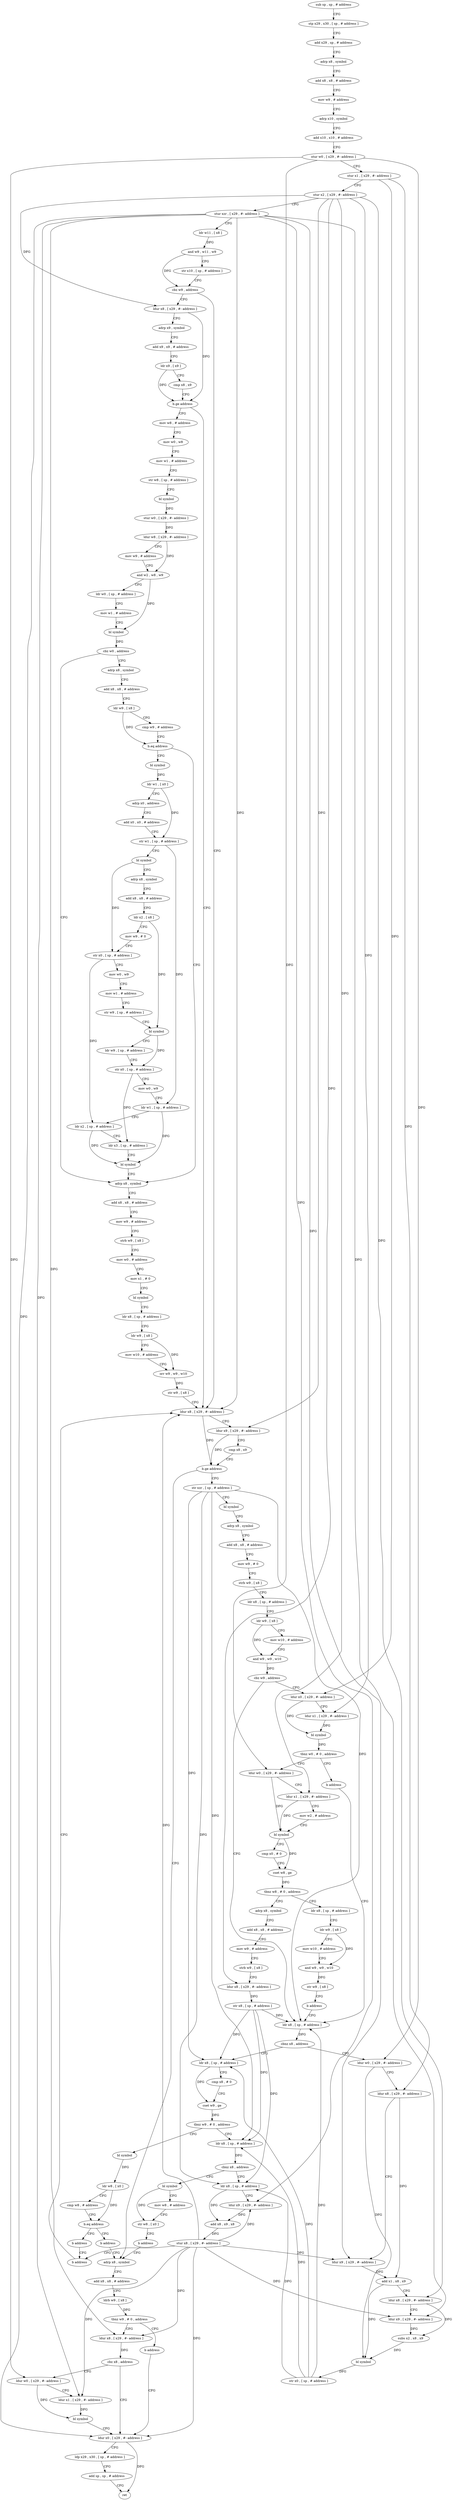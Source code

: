 digraph "func" {
"4245352" [label = "sub sp , sp , # address" ]
"4245356" [label = "stp x29 , x30 , [ sp , # address ]" ]
"4245360" [label = "add x29 , sp , # address" ]
"4245364" [label = "adrp x8 , symbol" ]
"4245368" [label = "add x8 , x8 , # address" ]
"4245372" [label = "mov w9 , # address" ]
"4245376" [label = "adrp x10 , symbol" ]
"4245380" [label = "add x10 , x10 , # address" ]
"4245384" [label = "stur w0 , [ x29 , #- address ]" ]
"4245388" [label = "stur x1 , [ x29 , #- address ]" ]
"4245392" [label = "stur x2 , [ x29 , #- address ]" ]
"4245396" [label = "stur xzr , [ x29 , #- address ]" ]
"4245400" [label = "ldr w11 , [ x8 ]" ]
"4245404" [label = "and w9 , w11 , w9" ]
"4245408" [label = "str x10 , [ sp , # address ]" ]
"4245412" [label = "cbz w9 , address" ]
"4245648" [label = "ldur x8 , [ x29 , #- address ]" ]
"4245416" [label = "ldur x8 , [ x29 , #- address ]" ]
"4245652" [label = "ldur x9 , [ x29 , #- address ]" ]
"4245656" [label = "cmp x8 , x9" ]
"4245660" [label = "b.ge address" ]
"4245932" [label = "adrp x8 , symbol" ]
"4245664" [label = "str xzr , [ sp , # address ]" ]
"4245420" [label = "adrp x9 , symbol" ]
"4245424" [label = "add x9 , x9 , # address" ]
"4245428" [label = "ldr x9 , [ x9 ]" ]
"4245432" [label = "cmp x8 , x9" ]
"4245436" [label = "b.ge address" ]
"4245440" [label = "mov w8 , # address" ]
"4245936" [label = "add x8 , x8 , # address" ]
"4245940" [label = "ldrb w9 , [ x8 ]" ]
"4245944" [label = "tbnz w9 , # 0 , address" ]
"4245952" [label = "ldur x8 , [ x29 , #- address ]" ]
"4245948" [label = "b address" ]
"4245668" [label = "bl symbol" ]
"4245672" [label = "adrp x8 , symbol" ]
"4245676" [label = "add x8 , x8 , # address" ]
"4245680" [label = "mov w9 , # 0" ]
"4245684" [label = "strb w9 , [ x8 ]" ]
"4245688" [label = "ldr x8 , [ sp , # address ]" ]
"4245692" [label = "ldr w9 , [ x8 ]" ]
"4245696" [label = "mov w10 , # address" ]
"4245700" [label = "and w9 , w9 , w10" ]
"4245704" [label = "cbz w9 , address" ]
"4245804" [label = "ldr x8 , [ sp , # address ]" ]
"4245708" [label = "ldur x0 , [ x29 , #- address ]" ]
"4245444" [label = "mov w0 , w8" ]
"4245448" [label = "mov w1 , # address" ]
"4245452" [label = "str w8 , [ sp , # address ]" ]
"4245456" [label = "bl symbol" ]
"4245460" [label = "stur w0 , [ x29 , #- address ]" ]
"4245464" [label = "ldur w8 , [ x29 , #- address ]" ]
"4245468" [label = "mov w9 , # address" ]
"4245472" [label = "and w2 , w8 , w9" ]
"4245476" [label = "ldr w0 , [ sp , # address ]" ]
"4245480" [label = "mov w1 , # address" ]
"4245484" [label = "bl symbol" ]
"4245488" [label = "cbz w0 , address" ]
"4245600" [label = "adrp x8 , symbol" ]
"4245492" [label = "adrp x8 , symbol" ]
"4245956" [label = "cbz x8 , address" ]
"4245972" [label = "ldur x0 , [ x29 , #- address ]" ]
"4245960" [label = "ldur w0 , [ x29 , #- address ]" ]
"4245808" [label = "cbnz x8 , address" ]
"4245848" [label = "ldr x8 , [ sp , # address ]" ]
"4245812" [label = "ldur w0 , [ x29 , #- address ]" ]
"4245712" [label = "ldur x1 , [ x29 , #- address ]" ]
"4245716" [label = "bl symbol" ]
"4245720" [label = "tbnz w0 , # 0 , address" ]
"4245728" [label = "ldur w0 , [ x29 , #- address ]" ]
"4245724" [label = "b address" ]
"4245604" [label = "add x8 , x8 , # address" ]
"4245608" [label = "mov w9 , # address" ]
"4245612" [label = "strb w9 , [ x8 ]" ]
"4245616" [label = "mov w0 , # address" ]
"4245620" [label = "mov x1 , # 0" ]
"4245624" [label = "bl symbol" ]
"4245628" [label = "ldr x8 , [ sp , # address ]" ]
"4245632" [label = "ldr w9 , [ x8 ]" ]
"4245636" [label = "mov w10 , # address" ]
"4245640" [label = "orr w9 , w9 , w10" ]
"4245644" [label = "str w9 , [ x8 ]" ]
"4245496" [label = "add x8 , x8 , # address" ]
"4245500" [label = "ldr w9 , [ x8 ]" ]
"4245504" [label = "cmp w9 , # address" ]
"4245508" [label = "b.eq address" ]
"4245512" [label = "bl symbol" ]
"4245976" [label = "ldp x29 , x30 , [ sp , # address ]" ]
"4245980" [label = "add sp , sp , # address" ]
"4245984" [label = "ret" ]
"4245964" [label = "ldur x1 , [ x29 , #- address ]" ]
"4245968" [label = "bl symbol" ]
"4245852" [label = "cmp x8 , # 0" ]
"4245856" [label = "cset w9 , ge" ]
"4245860" [label = "tbnz w9 , # 0 , address" ]
"4245888" [label = "ldr x8 , [ sp , # address ]" ]
"4245864" [label = "bl symbol" ]
"4245816" [label = "ldur x8 , [ x29 , #- address ]" ]
"4245820" [label = "ldur x9 , [ x29 , #- address ]" ]
"4245824" [label = "add x1 , x8 , x9" ]
"4245828" [label = "ldur x8 , [ x29 , #- address ]" ]
"4245832" [label = "ldur x9 , [ x29 , #- address ]" ]
"4245836" [label = "subs x2 , x8 , x9" ]
"4245840" [label = "bl symbol" ]
"4245844" [label = "str x0 , [ sp , # address ]" ]
"4245732" [label = "ldur x1 , [ x29 , #- address ]" ]
"4245736" [label = "mov w2 , # address" ]
"4245740" [label = "bl symbol" ]
"4245744" [label = "cmp x0 , # 0" ]
"4245748" [label = "cset w8 , ge" ]
"4245752" [label = "tbnz w8 , # 0 , address" ]
"4245780" [label = "adrp x8 , symbol" ]
"4245756" [label = "ldr x8 , [ sp , # address ]" ]
"4245516" [label = "ldr w1 , [ x0 ]" ]
"4245520" [label = "adrp x0 , address" ]
"4245524" [label = "add x0 , x0 , # address" ]
"4245528" [label = "str w1 , [ sp , # address ]" ]
"4245532" [label = "bl symbol" ]
"4245536" [label = "adrp x8 , symbol" ]
"4245540" [label = "add x8 , x8 , # address" ]
"4245544" [label = "ldr x2 , [ x8 ]" ]
"4245548" [label = "mov w9 , # 0" ]
"4245552" [label = "str x0 , [ sp , # address ]" ]
"4245556" [label = "mov w0 , w9" ]
"4245560" [label = "mov w1 , # address" ]
"4245564" [label = "str w9 , [ sp , # address ]" ]
"4245568" [label = "bl symbol" ]
"4245572" [label = "ldr w9 , [ sp , # address ]" ]
"4245576" [label = "str x0 , [ sp , # address ]" ]
"4245580" [label = "mov w0 , w9" ]
"4245584" [label = "ldr w1 , [ sp , # address ]" ]
"4245588" [label = "ldr x2 , [ sp , # address ]" ]
"4245592" [label = "ldr x3 , [ sp , # address ]" ]
"4245596" [label = "bl symbol" ]
"4245892" [label = "cbnz x8 , address" ]
"4245912" [label = "ldr x8 , [ sp , # address ]" ]
"4245896" [label = "bl symbol" ]
"4245868" [label = "ldr w8 , [ x0 ]" ]
"4245872" [label = "cmp w8 , # address" ]
"4245876" [label = "b.eq address" ]
"4245884" [label = "b address" ]
"4245880" [label = "b address" ]
"4245784" [label = "add x8 , x8 , # address" ]
"4245788" [label = "mov w9 , # address" ]
"4245792" [label = "strb w9 , [ x8 ]" ]
"4245796" [label = "ldur x8 , [ x29 , #- address ]" ]
"4245800" [label = "str x8 , [ sp , # address ]" ]
"4245760" [label = "ldr w9 , [ x8 ]" ]
"4245764" [label = "mov w10 , # address" ]
"4245768" [label = "and w9 , w9 , w10" ]
"4245772" [label = "str w9 , [ x8 ]" ]
"4245776" [label = "b address" ]
"4245916" [label = "ldur x9 , [ x29 , #- address ]" ]
"4245920" [label = "add x8 , x9 , x8" ]
"4245924" [label = "stur x8 , [ x29 , #- address ]" ]
"4245928" [label = "b address" ]
"4245900" [label = "mov w8 , # address" ]
"4245904" [label = "str w8 , [ x0 ]" ]
"4245908" [label = "b address" ]
"4245352" -> "4245356" [ label = "CFG" ]
"4245356" -> "4245360" [ label = "CFG" ]
"4245360" -> "4245364" [ label = "CFG" ]
"4245364" -> "4245368" [ label = "CFG" ]
"4245368" -> "4245372" [ label = "CFG" ]
"4245372" -> "4245376" [ label = "CFG" ]
"4245376" -> "4245380" [ label = "CFG" ]
"4245380" -> "4245384" [ label = "CFG" ]
"4245384" -> "4245388" [ label = "CFG" ]
"4245384" -> "4245960" [ label = "DFG" ]
"4245384" -> "4245812" [ label = "DFG" ]
"4245384" -> "4245728" [ label = "DFG" ]
"4245388" -> "4245392" [ label = "CFG" ]
"4245388" -> "4245708" [ label = "DFG" ]
"4245388" -> "4245816" [ label = "DFG" ]
"4245392" -> "4245396" [ label = "CFG" ]
"4245392" -> "4245652" [ label = "DFG" ]
"4245392" -> "4245416" [ label = "DFG" ]
"4245392" -> "4245712" [ label = "DFG" ]
"4245392" -> "4245828" [ label = "DFG" ]
"4245392" -> "4245732" [ label = "DFG" ]
"4245392" -> "4245796" [ label = "DFG" ]
"4245396" -> "4245400" [ label = "CFG" ]
"4245396" -> "4245648" [ label = "DFG" ]
"4245396" -> "4245952" [ label = "DFG" ]
"4245396" -> "4245972" [ label = "DFG" ]
"4245396" -> "4245964" [ label = "DFG" ]
"4245396" -> "4245820" [ label = "DFG" ]
"4245396" -> "4245832" [ label = "DFG" ]
"4245396" -> "4245916" [ label = "DFG" ]
"4245400" -> "4245404" [ label = "DFG" ]
"4245404" -> "4245408" [ label = "CFG" ]
"4245404" -> "4245412" [ label = "DFG" ]
"4245408" -> "4245412" [ label = "CFG" ]
"4245412" -> "4245648" [ label = "CFG" ]
"4245412" -> "4245416" [ label = "CFG" ]
"4245648" -> "4245652" [ label = "CFG" ]
"4245648" -> "4245660" [ label = "DFG" ]
"4245416" -> "4245420" [ label = "CFG" ]
"4245416" -> "4245436" [ label = "DFG" ]
"4245652" -> "4245656" [ label = "CFG" ]
"4245652" -> "4245660" [ label = "DFG" ]
"4245656" -> "4245660" [ label = "CFG" ]
"4245660" -> "4245932" [ label = "CFG" ]
"4245660" -> "4245664" [ label = "CFG" ]
"4245932" -> "4245936" [ label = "CFG" ]
"4245664" -> "4245668" [ label = "CFG" ]
"4245664" -> "4245804" [ label = "DFG" ]
"4245664" -> "4245848" [ label = "DFG" ]
"4245664" -> "4245888" [ label = "DFG" ]
"4245664" -> "4245912" [ label = "DFG" ]
"4245420" -> "4245424" [ label = "CFG" ]
"4245424" -> "4245428" [ label = "CFG" ]
"4245428" -> "4245432" [ label = "CFG" ]
"4245428" -> "4245436" [ label = "DFG" ]
"4245432" -> "4245436" [ label = "CFG" ]
"4245436" -> "4245648" [ label = "CFG" ]
"4245436" -> "4245440" [ label = "CFG" ]
"4245440" -> "4245444" [ label = "CFG" ]
"4245936" -> "4245940" [ label = "CFG" ]
"4245940" -> "4245944" [ label = "DFG" ]
"4245944" -> "4245952" [ label = "CFG" ]
"4245944" -> "4245948" [ label = "CFG" ]
"4245952" -> "4245956" [ label = "DFG" ]
"4245948" -> "4245972" [ label = "CFG" ]
"4245668" -> "4245672" [ label = "CFG" ]
"4245672" -> "4245676" [ label = "CFG" ]
"4245676" -> "4245680" [ label = "CFG" ]
"4245680" -> "4245684" [ label = "CFG" ]
"4245684" -> "4245688" [ label = "CFG" ]
"4245688" -> "4245692" [ label = "CFG" ]
"4245692" -> "4245696" [ label = "CFG" ]
"4245692" -> "4245700" [ label = "DFG" ]
"4245696" -> "4245700" [ label = "CFG" ]
"4245700" -> "4245704" [ label = "DFG" ]
"4245704" -> "4245804" [ label = "CFG" ]
"4245704" -> "4245708" [ label = "CFG" ]
"4245804" -> "4245808" [ label = "DFG" ]
"4245708" -> "4245712" [ label = "CFG" ]
"4245708" -> "4245716" [ label = "DFG" ]
"4245444" -> "4245448" [ label = "CFG" ]
"4245448" -> "4245452" [ label = "CFG" ]
"4245452" -> "4245456" [ label = "CFG" ]
"4245456" -> "4245460" [ label = "DFG" ]
"4245460" -> "4245464" [ label = "DFG" ]
"4245464" -> "4245468" [ label = "CFG" ]
"4245464" -> "4245472" [ label = "DFG" ]
"4245468" -> "4245472" [ label = "CFG" ]
"4245472" -> "4245476" [ label = "CFG" ]
"4245472" -> "4245484" [ label = "DFG" ]
"4245476" -> "4245480" [ label = "CFG" ]
"4245480" -> "4245484" [ label = "CFG" ]
"4245484" -> "4245488" [ label = "DFG" ]
"4245488" -> "4245600" [ label = "CFG" ]
"4245488" -> "4245492" [ label = "CFG" ]
"4245600" -> "4245604" [ label = "CFG" ]
"4245492" -> "4245496" [ label = "CFG" ]
"4245956" -> "4245972" [ label = "CFG" ]
"4245956" -> "4245960" [ label = "CFG" ]
"4245972" -> "4245976" [ label = "CFG" ]
"4245972" -> "4245984" [ label = "DFG" ]
"4245960" -> "4245964" [ label = "CFG" ]
"4245960" -> "4245968" [ label = "DFG" ]
"4245808" -> "4245848" [ label = "CFG" ]
"4245808" -> "4245812" [ label = "CFG" ]
"4245848" -> "4245852" [ label = "CFG" ]
"4245848" -> "4245856" [ label = "DFG" ]
"4245812" -> "4245816" [ label = "CFG" ]
"4245812" -> "4245840" [ label = "DFG" ]
"4245712" -> "4245716" [ label = "DFG" ]
"4245716" -> "4245720" [ label = "DFG" ]
"4245720" -> "4245728" [ label = "CFG" ]
"4245720" -> "4245724" [ label = "CFG" ]
"4245728" -> "4245732" [ label = "CFG" ]
"4245728" -> "4245740" [ label = "DFG" ]
"4245724" -> "4245804" [ label = "CFG" ]
"4245604" -> "4245608" [ label = "CFG" ]
"4245608" -> "4245612" [ label = "CFG" ]
"4245612" -> "4245616" [ label = "CFG" ]
"4245616" -> "4245620" [ label = "CFG" ]
"4245620" -> "4245624" [ label = "CFG" ]
"4245624" -> "4245628" [ label = "CFG" ]
"4245628" -> "4245632" [ label = "CFG" ]
"4245632" -> "4245636" [ label = "CFG" ]
"4245632" -> "4245640" [ label = "DFG" ]
"4245636" -> "4245640" [ label = "CFG" ]
"4245640" -> "4245644" [ label = "DFG" ]
"4245644" -> "4245648" [ label = "CFG" ]
"4245496" -> "4245500" [ label = "CFG" ]
"4245500" -> "4245504" [ label = "CFG" ]
"4245500" -> "4245508" [ label = "DFG" ]
"4245504" -> "4245508" [ label = "CFG" ]
"4245508" -> "4245600" [ label = "CFG" ]
"4245508" -> "4245512" [ label = "CFG" ]
"4245512" -> "4245516" [ label = "DFG" ]
"4245976" -> "4245980" [ label = "CFG" ]
"4245980" -> "4245984" [ label = "CFG" ]
"4245964" -> "4245968" [ label = "DFG" ]
"4245968" -> "4245972" [ label = "CFG" ]
"4245852" -> "4245856" [ label = "CFG" ]
"4245856" -> "4245860" [ label = "DFG" ]
"4245860" -> "4245888" [ label = "CFG" ]
"4245860" -> "4245864" [ label = "CFG" ]
"4245888" -> "4245892" [ label = "DFG" ]
"4245864" -> "4245868" [ label = "DFG" ]
"4245816" -> "4245820" [ label = "CFG" ]
"4245816" -> "4245824" [ label = "DFG" ]
"4245820" -> "4245824" [ label = "DFG" ]
"4245824" -> "4245828" [ label = "CFG" ]
"4245824" -> "4245840" [ label = "DFG" ]
"4245828" -> "4245832" [ label = "CFG" ]
"4245828" -> "4245836" [ label = "DFG" ]
"4245832" -> "4245836" [ label = "DFG" ]
"4245836" -> "4245840" [ label = "DFG" ]
"4245840" -> "4245844" [ label = "DFG" ]
"4245844" -> "4245848" [ label = "DFG" ]
"4245844" -> "4245804" [ label = "DFG" ]
"4245844" -> "4245888" [ label = "DFG" ]
"4245844" -> "4245912" [ label = "DFG" ]
"4245732" -> "4245736" [ label = "CFG" ]
"4245732" -> "4245740" [ label = "DFG" ]
"4245736" -> "4245740" [ label = "CFG" ]
"4245740" -> "4245744" [ label = "CFG" ]
"4245740" -> "4245748" [ label = "DFG" ]
"4245744" -> "4245748" [ label = "CFG" ]
"4245748" -> "4245752" [ label = "DFG" ]
"4245752" -> "4245780" [ label = "CFG" ]
"4245752" -> "4245756" [ label = "CFG" ]
"4245780" -> "4245784" [ label = "CFG" ]
"4245756" -> "4245760" [ label = "CFG" ]
"4245516" -> "4245520" [ label = "CFG" ]
"4245516" -> "4245528" [ label = "DFG" ]
"4245520" -> "4245524" [ label = "CFG" ]
"4245524" -> "4245528" [ label = "CFG" ]
"4245528" -> "4245532" [ label = "CFG" ]
"4245528" -> "4245584" [ label = "DFG" ]
"4245532" -> "4245536" [ label = "CFG" ]
"4245532" -> "4245552" [ label = "DFG" ]
"4245536" -> "4245540" [ label = "CFG" ]
"4245540" -> "4245544" [ label = "CFG" ]
"4245544" -> "4245548" [ label = "CFG" ]
"4245544" -> "4245568" [ label = "DFG" ]
"4245548" -> "4245552" [ label = "CFG" ]
"4245552" -> "4245556" [ label = "CFG" ]
"4245552" -> "4245588" [ label = "DFG" ]
"4245556" -> "4245560" [ label = "CFG" ]
"4245560" -> "4245564" [ label = "CFG" ]
"4245564" -> "4245568" [ label = "CFG" ]
"4245568" -> "4245572" [ label = "CFG" ]
"4245568" -> "4245576" [ label = "DFG" ]
"4245572" -> "4245576" [ label = "CFG" ]
"4245576" -> "4245580" [ label = "CFG" ]
"4245576" -> "4245592" [ label = "DFG" ]
"4245580" -> "4245584" [ label = "CFG" ]
"4245584" -> "4245588" [ label = "CFG" ]
"4245584" -> "4245596" [ label = "DFG" ]
"4245588" -> "4245592" [ label = "CFG" ]
"4245588" -> "4245596" [ label = "DFG" ]
"4245592" -> "4245596" [ label = "CFG" ]
"4245596" -> "4245600" [ label = "CFG" ]
"4245892" -> "4245912" [ label = "CFG" ]
"4245892" -> "4245896" [ label = "CFG" ]
"4245912" -> "4245916" [ label = "CFG" ]
"4245912" -> "4245920" [ label = "DFG" ]
"4245896" -> "4245900" [ label = "CFG" ]
"4245896" -> "4245904" [ label = "DFG" ]
"4245868" -> "4245872" [ label = "CFG" ]
"4245868" -> "4245876" [ label = "DFG" ]
"4245872" -> "4245876" [ label = "CFG" ]
"4245876" -> "4245884" [ label = "CFG" ]
"4245876" -> "4245880" [ label = "CFG" ]
"4245884" -> "4245928" [ label = "CFG" ]
"4245880" -> "4245932" [ label = "CFG" ]
"4245784" -> "4245788" [ label = "CFG" ]
"4245788" -> "4245792" [ label = "CFG" ]
"4245792" -> "4245796" [ label = "CFG" ]
"4245796" -> "4245800" [ label = "DFG" ]
"4245800" -> "4245804" [ label = "DFG" ]
"4245800" -> "4245848" [ label = "DFG" ]
"4245800" -> "4245888" [ label = "DFG" ]
"4245800" -> "4245912" [ label = "DFG" ]
"4245760" -> "4245764" [ label = "CFG" ]
"4245760" -> "4245768" [ label = "DFG" ]
"4245764" -> "4245768" [ label = "CFG" ]
"4245768" -> "4245772" [ label = "DFG" ]
"4245772" -> "4245776" [ label = "CFG" ]
"4245776" -> "4245804" [ label = "CFG" ]
"4245916" -> "4245920" [ label = "DFG" ]
"4245920" -> "4245924" [ label = "DFG" ]
"4245924" -> "4245928" [ label = "CFG" ]
"4245924" -> "4245648" [ label = "DFG" ]
"4245924" -> "4245952" [ label = "DFG" ]
"4245924" -> "4245972" [ label = "DFG" ]
"4245924" -> "4245964" [ label = "DFG" ]
"4245924" -> "4245820" [ label = "DFG" ]
"4245924" -> "4245832" [ label = "DFG" ]
"4245924" -> "4245916" [ label = "DFG" ]
"4245928" -> "4245648" [ label = "CFG" ]
"4245900" -> "4245904" [ label = "CFG" ]
"4245904" -> "4245908" [ label = "CFG" ]
"4245908" -> "4245932" [ label = "CFG" ]
}
